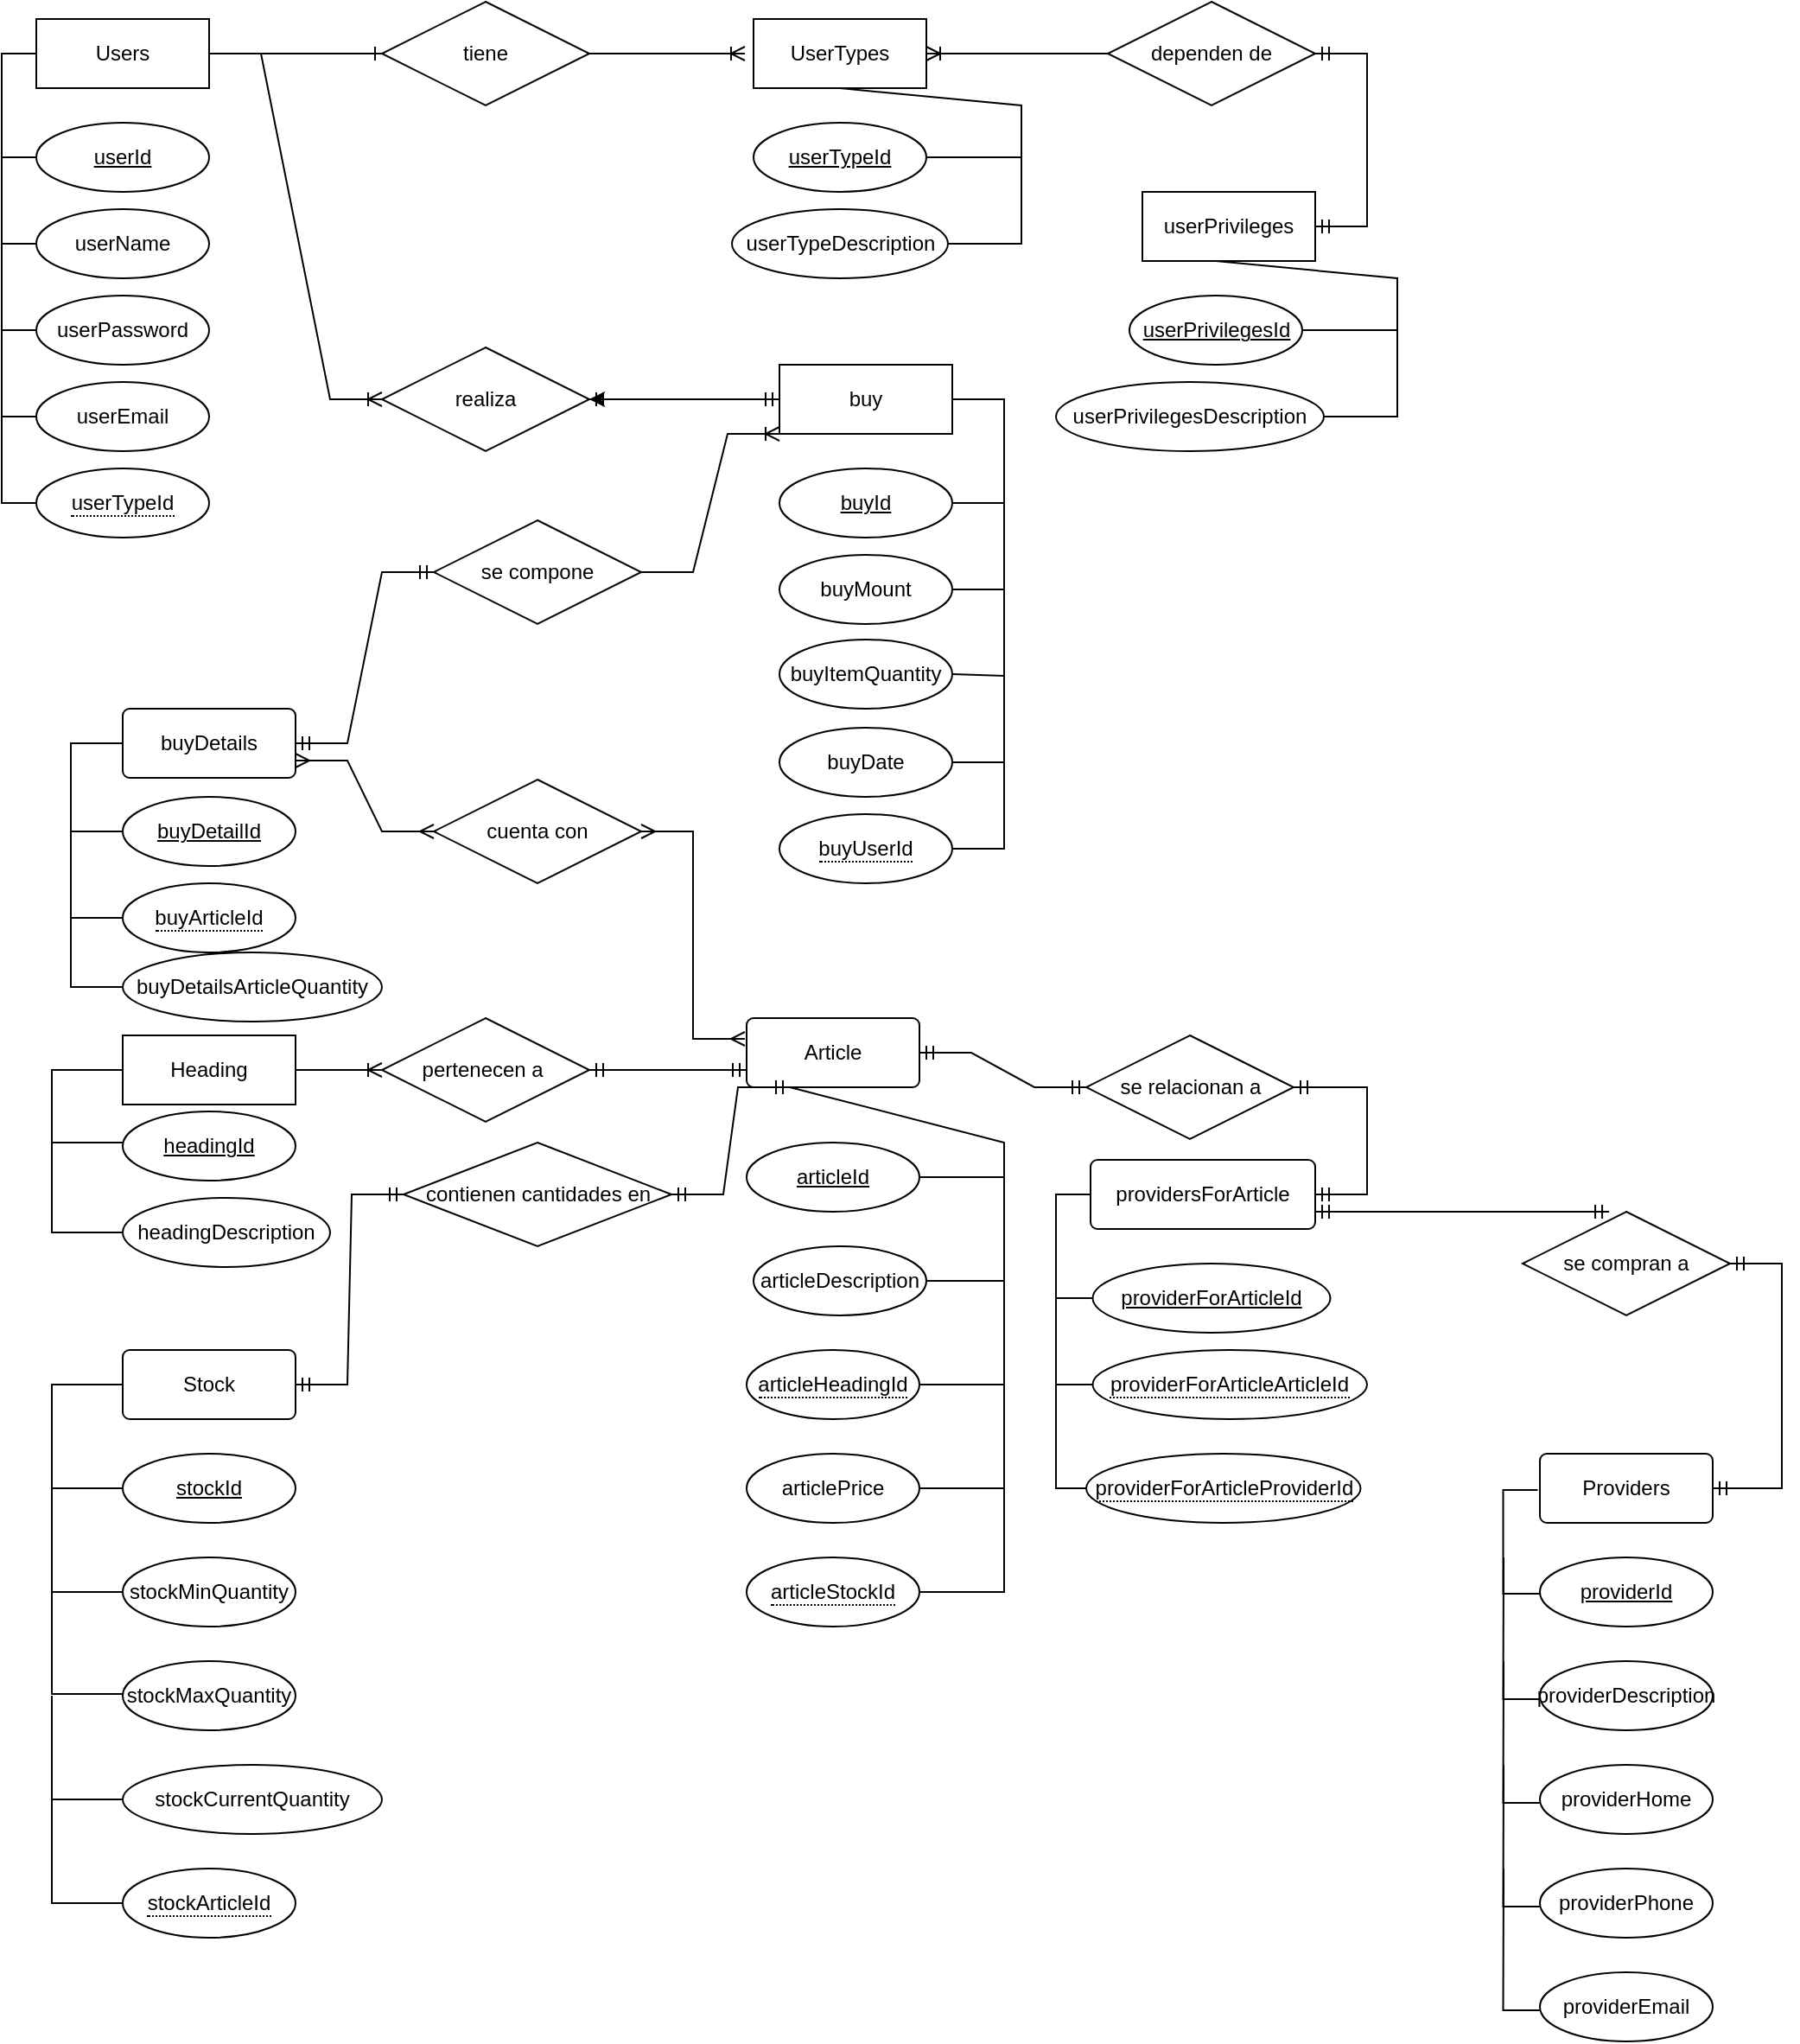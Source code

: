 <mxfile version="20.6.0" type="github">
  <diagram id="R2lEEEUBdFMjLlhIrx00" name="Page-1">
    <mxGraphModel dx="1153" dy="643" grid="1" gridSize="30" guides="1" tooltips="1" connect="1" arrows="1" fold="1" page="1" pageScale="1" pageWidth="850" pageHeight="1100" math="0" shadow="0" extFonts="Permanent Marker^https://fonts.googleapis.com/css?family=Permanent+Marker">
      <root>
        <mxCell id="0" />
        <mxCell id="1" parent="0" />
        <mxCell id="iz3OfNx--ajAL_2noXv3-14" value="Users" style="whiteSpace=wrap;html=1;align=center;" parent="1" vertex="1">
          <mxGeometry x="40" y="70" width="100" height="40" as="geometry" />
        </mxCell>
        <mxCell id="iz3OfNx--ajAL_2noXv3-16" value="UserTypes" style="whiteSpace=wrap;html=1;align=center;" parent="1" vertex="1">
          <mxGeometry x="455" y="70" width="100" height="40" as="geometry" />
        </mxCell>
        <mxCell id="iz3OfNx--ajAL_2noXv3-23" value="tiene" style="shape=rhombus;perimeter=rhombusPerimeter;whiteSpace=wrap;html=1;align=center;" parent="1" vertex="1">
          <mxGeometry x="240" y="60" width="120" height="60" as="geometry" />
        </mxCell>
        <mxCell id="iz3OfNx--ajAL_2noXv3-25" value="userId" style="ellipse;whiteSpace=wrap;html=1;align=center;fontStyle=4;" parent="1" vertex="1">
          <mxGeometry x="40" y="130" width="100" height="40" as="geometry" />
        </mxCell>
        <mxCell id="iz3OfNx--ajAL_2noXv3-26" value="userName" style="ellipse;whiteSpace=wrap;html=1;align=center;" parent="1" vertex="1">
          <mxGeometry x="40" y="180" width="100" height="40" as="geometry" />
        </mxCell>
        <mxCell id="iz3OfNx--ajAL_2noXv3-27" value="userPassword" style="ellipse;whiteSpace=wrap;html=1;align=center;" parent="1" vertex="1">
          <mxGeometry x="40" y="230" width="100" height="40" as="geometry" />
        </mxCell>
        <mxCell id="iz3OfNx--ajAL_2noXv3-28" value="userEmail" style="ellipse;whiteSpace=wrap;html=1;align=center;" parent="1" vertex="1">
          <mxGeometry x="40" y="280" width="100" height="40" as="geometry" />
        </mxCell>
        <mxCell id="iz3OfNx--ajAL_2noXv3-30" value="&lt;span style=&quot;border-bottom: 1px dotted&quot;&gt;userTypeId&lt;/span&gt;" style="ellipse;whiteSpace=wrap;html=1;align=center;" parent="1" vertex="1">
          <mxGeometry x="40" y="330" width="100" height="40" as="geometry" />
        </mxCell>
        <mxCell id="iz3OfNx--ajAL_2noXv3-32" value="" style="endArrow=none;html=1;rounded=0;entryX=0;entryY=0.5;entryDx=0;entryDy=0;exitX=0;exitY=0.5;exitDx=0;exitDy=0;" parent="1" source="iz3OfNx--ajAL_2noXv3-25" target="iz3OfNx--ajAL_2noXv3-14" edge="1">
          <mxGeometry width="50" height="50" relative="1" as="geometry">
            <mxPoint x="20" y="400" as="sourcePoint" />
            <mxPoint x="450" y="280" as="targetPoint" />
            <Array as="points">
              <mxPoint x="20" y="150" />
              <mxPoint x="20" y="90" />
            </Array>
          </mxGeometry>
        </mxCell>
        <mxCell id="iz3OfNx--ajAL_2noXv3-33" value="" style="endArrow=none;html=1;rounded=0;exitX=0;exitY=0.5;exitDx=0;exitDy=0;" parent="1" source="iz3OfNx--ajAL_2noXv3-26" edge="1">
          <mxGeometry width="50" height="50" relative="1" as="geometry">
            <mxPoint x="20" y="200" as="sourcePoint" />
            <mxPoint x="20" y="150" as="targetPoint" />
            <Array as="points">
              <mxPoint x="20" y="200" />
            </Array>
          </mxGeometry>
        </mxCell>
        <mxCell id="iz3OfNx--ajAL_2noXv3-34" value="" style="endArrow=none;html=1;rounded=0;exitX=0;exitY=0.5;exitDx=0;exitDy=0;" parent="1" source="iz3OfNx--ajAL_2noXv3-27" edge="1">
          <mxGeometry width="50" height="50" relative="1" as="geometry">
            <mxPoint x="20" y="270" as="sourcePoint" />
            <mxPoint x="20" y="200" as="targetPoint" />
            <Array as="points">
              <mxPoint x="20" y="250" />
            </Array>
          </mxGeometry>
        </mxCell>
        <mxCell id="iz3OfNx--ajAL_2noXv3-35" value="" style="endArrow=none;html=1;rounded=0;exitX=0;exitY=0.5;exitDx=0;exitDy=0;" parent="1" source="iz3OfNx--ajAL_2noXv3-28" edge="1">
          <mxGeometry width="50" height="50" relative="1" as="geometry">
            <mxPoint x="20" y="320" as="sourcePoint" />
            <mxPoint x="20" y="250" as="targetPoint" />
            <Array as="points">
              <mxPoint x="20" y="300" />
            </Array>
          </mxGeometry>
        </mxCell>
        <mxCell id="iz3OfNx--ajAL_2noXv3-38" value="userTypeDescription" style="ellipse;whiteSpace=wrap;html=1;align=center;" parent="1" vertex="1">
          <mxGeometry x="442.5" y="180" width="125" height="40" as="geometry" />
        </mxCell>
        <mxCell id="iz3OfNx--ajAL_2noXv3-39" value="userTypeId" style="ellipse;whiteSpace=wrap;html=1;align=center;fontStyle=4;" parent="1" vertex="1">
          <mxGeometry x="455" y="130" width="100" height="40" as="geometry" />
        </mxCell>
        <mxCell id="iz3OfNx--ajAL_2noXv3-40" value="" style="endArrow=none;html=1;rounded=0;exitX=1;exitY=0.5;exitDx=0;exitDy=0;entryX=0.5;entryY=1;entryDx=0;entryDy=0;" parent="1" source="iz3OfNx--ajAL_2noXv3-39" target="iz3OfNx--ajAL_2noXv3-16" edge="1">
          <mxGeometry width="50" height="50" relative="1" as="geometry">
            <mxPoint x="580" y="150" as="sourcePoint" />
            <mxPoint x="560" y="90" as="targetPoint" />
            <Array as="points">
              <mxPoint x="610" y="150" />
              <mxPoint x="610" y="120" />
            </Array>
          </mxGeometry>
        </mxCell>
        <mxCell id="iz3OfNx--ajAL_2noXv3-41" value="" style="endArrow=none;html=1;rounded=0;exitX=1;exitY=0.5;exitDx=0;exitDy=0;" parent="1" source="iz3OfNx--ajAL_2noXv3-38" edge="1">
          <mxGeometry width="50" height="50" relative="1" as="geometry">
            <mxPoint x="400" y="330" as="sourcePoint" />
            <mxPoint x="610" y="150" as="targetPoint" />
            <Array as="points">
              <mxPoint x="610" y="200" />
            </Array>
          </mxGeometry>
        </mxCell>
        <mxCell id="iz3OfNx--ajAL_2noXv3-45" value="realiza" style="shape=rhombus;perimeter=rhombusPerimeter;whiteSpace=wrap;html=1;align=center;" parent="1" vertex="1">
          <mxGeometry x="240" y="260" width="120" height="60" as="geometry" />
        </mxCell>
        <mxCell id="iz3OfNx--ajAL_2noXv3-49" value="" style="edgeStyle=orthogonalEdgeStyle;rounded=0;orthogonalLoop=1;jettySize=auto;html=1;" parent="1" source="iz3OfNx--ajAL_2noXv3-46" target="iz3OfNx--ajAL_2noXv3-45" edge="1">
          <mxGeometry relative="1" as="geometry" />
        </mxCell>
        <mxCell id="iz3OfNx--ajAL_2noXv3-46" value="buy" style="whiteSpace=wrap;html=1;align=center;" parent="1" vertex="1">
          <mxGeometry x="470" y="270" width="100" height="40" as="geometry" />
        </mxCell>
        <mxCell id="iz3OfNx--ajAL_2noXv3-47" value="" style="edgeStyle=entityRelationEdgeStyle;fontSize=12;html=1;endArrow=ERoneToMany;rounded=0;exitX=1;exitY=0.5;exitDx=0;exitDy=0;entryX=0;entryY=0.5;entryDx=0;entryDy=0;" parent="1" source="iz3OfNx--ajAL_2noXv3-14" target="iz3OfNx--ajAL_2noXv3-45" edge="1">
          <mxGeometry width="100" height="100" relative="1" as="geometry">
            <mxPoint x="360" y="400" as="sourcePoint" />
            <mxPoint x="460" y="300" as="targetPoint" />
          </mxGeometry>
        </mxCell>
        <mxCell id="iz3OfNx--ajAL_2noXv3-48" value="" style="edgeStyle=entityRelationEdgeStyle;fontSize=12;html=1;endArrow=ERmandOne;startArrow=ERmandOne;rounded=0;exitX=1;exitY=0.5;exitDx=0;exitDy=0;entryX=0;entryY=0.5;entryDx=0;entryDy=0;" parent="1" source="iz3OfNx--ajAL_2noXv3-45" target="iz3OfNx--ajAL_2noXv3-46" edge="1">
          <mxGeometry width="100" height="100" relative="1" as="geometry">
            <mxPoint x="360" y="400" as="sourcePoint" />
            <mxPoint x="460" y="300" as="targetPoint" />
          </mxGeometry>
        </mxCell>
        <mxCell id="iz3OfNx--ajAL_2noXv3-53" value="" style="edgeStyle=entityRelationEdgeStyle;fontSize=12;html=1;endArrow=ERone;endFill=1;rounded=0;entryX=0;entryY=0.5;entryDx=0;entryDy=0;" parent="1" target="iz3OfNx--ajAL_2noXv3-23" edge="1">
          <mxGeometry width="100" height="100" relative="1" as="geometry">
            <mxPoint x="150" y="90" as="sourcePoint" />
            <mxPoint x="460" y="300" as="targetPoint" />
          </mxGeometry>
        </mxCell>
        <mxCell id="iz3OfNx--ajAL_2noXv3-54" value="" style="edgeStyle=entityRelationEdgeStyle;fontSize=12;html=1;endArrow=ERoneToMany;rounded=0;exitX=1;exitY=0.5;exitDx=0;exitDy=0;" parent="1" source="iz3OfNx--ajAL_2noXv3-23" edge="1">
          <mxGeometry width="100" height="100" relative="1" as="geometry">
            <mxPoint x="360" y="400" as="sourcePoint" />
            <mxPoint x="450" y="90" as="targetPoint" />
          </mxGeometry>
        </mxCell>
        <mxCell id="iz3OfNx--ajAL_2noXv3-56" value="buyId" style="ellipse;whiteSpace=wrap;html=1;align=center;fontStyle=4;" parent="1" vertex="1">
          <mxGeometry x="470" y="330" width="100" height="40" as="geometry" />
        </mxCell>
        <mxCell id="iz3OfNx--ajAL_2noXv3-58" value="buyMount" style="ellipse;whiteSpace=wrap;html=1;align=center;" parent="1" vertex="1">
          <mxGeometry x="470" y="380" width="100" height="40" as="geometry" />
        </mxCell>
        <mxCell id="iz3OfNx--ajAL_2noXv3-59" value="buyItemQuantity" style="ellipse;whiteSpace=wrap;html=1;align=center;" parent="1" vertex="1">
          <mxGeometry x="470" y="429" width="100" height="40" as="geometry" />
        </mxCell>
        <mxCell id="iz3OfNx--ajAL_2noXv3-60" value="buyDate" style="ellipse;whiteSpace=wrap;html=1;align=center;" parent="1" vertex="1">
          <mxGeometry x="470" y="480" width="100" height="40" as="geometry" />
        </mxCell>
        <mxCell id="iz3OfNx--ajAL_2noXv3-62" value="" style="endArrow=none;html=1;rounded=0;entryX=1;entryY=0.5;entryDx=0;entryDy=0;exitX=1;exitY=0.5;exitDx=0;exitDy=0;" parent="1" source="iz3OfNx--ajAL_2noXv3-56" target="iz3OfNx--ajAL_2noXv3-46" edge="1">
          <mxGeometry width="50" height="50" relative="1" as="geometry">
            <mxPoint x="600" y="350" as="sourcePoint" />
            <mxPoint x="440" y="300" as="targetPoint" />
            <Array as="points">
              <mxPoint x="600" y="350" />
              <mxPoint x="600" y="290" />
            </Array>
          </mxGeometry>
        </mxCell>
        <mxCell id="iz3OfNx--ajAL_2noXv3-63" value="" style="endArrow=none;html=1;rounded=0;exitX=1;exitY=0.5;exitDx=0;exitDy=0;" parent="1" source="iz3OfNx--ajAL_2noXv3-58" edge="1">
          <mxGeometry width="50" height="50" relative="1" as="geometry">
            <mxPoint x="600" y="390" as="sourcePoint" />
            <mxPoint x="600" y="330" as="targetPoint" />
            <Array as="points">
              <mxPoint x="600" y="400" />
            </Array>
          </mxGeometry>
        </mxCell>
        <mxCell id="iz3OfNx--ajAL_2noXv3-64" value="" style="endArrow=none;html=1;rounded=0;exitX=1;exitY=0.5;exitDx=0;exitDy=0;" parent="1" source="iz3OfNx--ajAL_2noXv3-59" edge="1">
          <mxGeometry width="50" height="50" relative="1" as="geometry">
            <mxPoint x="390" y="350" as="sourcePoint" />
            <mxPoint x="600" y="390" as="targetPoint" />
            <Array as="points">
              <mxPoint x="600" y="450" />
            </Array>
          </mxGeometry>
        </mxCell>
        <mxCell id="iz3OfNx--ajAL_2noXv3-65" value="" style="endArrow=none;html=1;rounded=0;exitX=1;exitY=0.5;exitDx=0;exitDy=0;" parent="1" source="iz3OfNx--ajAL_2noXv3-60" edge="1">
          <mxGeometry width="50" height="50" relative="1" as="geometry">
            <mxPoint x="390" y="350" as="sourcePoint" />
            <mxPoint x="600" y="450" as="targetPoint" />
            <Array as="points">
              <mxPoint x="600" y="500" />
            </Array>
          </mxGeometry>
        </mxCell>
        <mxCell id="iz3OfNx--ajAL_2noXv3-66" value="" style="endArrow=none;html=1;rounded=0;" parent="1" edge="1">
          <mxGeometry width="50" height="50" relative="1" as="geometry">
            <mxPoint x="570" y="550" as="sourcePoint" />
            <mxPoint x="600" y="480" as="targetPoint" />
            <Array as="points">
              <mxPoint x="600" y="550" />
            </Array>
          </mxGeometry>
        </mxCell>
        <mxCell id="iz3OfNx--ajAL_2noXv3-67" value="buyDetails" style="rounded=1;arcSize=10;whiteSpace=wrap;html=1;align=center;" parent="1" vertex="1">
          <mxGeometry x="90" y="469" width="100" height="40" as="geometry" />
        </mxCell>
        <mxCell id="iz3OfNx--ajAL_2noXv3-68" value="se compone" style="shape=rhombus;perimeter=rhombusPerimeter;whiteSpace=wrap;html=1;align=center;" parent="1" vertex="1">
          <mxGeometry x="270" y="360" width="120" height="60" as="geometry" />
        </mxCell>
        <mxCell id="iz3OfNx--ajAL_2noXv3-69" value="" style="edgeStyle=entityRelationEdgeStyle;fontSize=12;html=1;endArrow=ERoneToMany;rounded=0;exitX=1;exitY=0.5;exitDx=0;exitDy=0;entryX=0;entryY=1;entryDx=0;entryDy=0;" parent="1" source="iz3OfNx--ajAL_2noXv3-68" target="iz3OfNx--ajAL_2noXv3-46" edge="1">
          <mxGeometry width="100" height="100" relative="1" as="geometry">
            <mxPoint x="360" y="370" as="sourcePoint" />
            <mxPoint x="465" y="310" as="targetPoint" />
          </mxGeometry>
        </mxCell>
        <mxCell id="iz3OfNx--ajAL_2noXv3-72" value="" style="edgeStyle=entityRelationEdgeStyle;fontSize=12;html=1;endArrow=ERmandOne;startArrow=ERmandOne;rounded=0;exitX=1;exitY=0.5;exitDx=0;exitDy=0;entryX=0;entryY=0.5;entryDx=0;entryDy=0;" parent="1" source="iz3OfNx--ajAL_2noXv3-67" target="iz3OfNx--ajAL_2noXv3-68" edge="1">
          <mxGeometry width="100" height="100" relative="1" as="geometry">
            <mxPoint x="360" y="370" as="sourcePoint" />
            <mxPoint x="330" y="420" as="targetPoint" />
          </mxGeometry>
        </mxCell>
        <mxCell id="iz3OfNx--ajAL_2noXv3-73" value="buyDetailId" style="ellipse;whiteSpace=wrap;html=1;align=center;fontStyle=4;" parent="1" vertex="1">
          <mxGeometry x="90" y="520" width="100" height="40" as="geometry" />
        </mxCell>
        <mxCell id="iz3OfNx--ajAL_2noXv3-77" value="buyDetailsArticleQuantity" style="ellipse;whiteSpace=wrap;html=1;align=center;" parent="1" vertex="1">
          <mxGeometry x="90" y="610" width="150" height="40" as="geometry" />
        </mxCell>
        <mxCell id="iz3OfNx--ajAL_2noXv3-78" value="" style="endArrow=none;html=1;rounded=0;entryX=0;entryY=0.5;entryDx=0;entryDy=0;exitX=0;exitY=0.5;exitDx=0;exitDy=0;" parent="1" source="iz3OfNx--ajAL_2noXv3-73" target="iz3OfNx--ajAL_2noXv3-67" edge="1">
          <mxGeometry width="50" height="50" relative="1" as="geometry">
            <mxPoint x="60" y="570" as="sourcePoint" />
            <mxPoint x="440" y="570" as="targetPoint" />
            <Array as="points">
              <mxPoint x="60" y="540" />
              <mxPoint x="60" y="489" />
            </Array>
          </mxGeometry>
        </mxCell>
        <mxCell id="iz3OfNx--ajAL_2noXv3-79" value="" style="endArrow=none;html=1;rounded=0;exitX=0;exitY=0.5;exitDx=0;exitDy=0;" parent="1" edge="1">
          <mxGeometry width="50" height="50" relative="1" as="geometry">
            <mxPoint x="90" y="590" as="sourcePoint" />
            <mxPoint x="60" y="540" as="targetPoint" />
            <Array as="points">
              <mxPoint x="60" y="590" />
            </Array>
          </mxGeometry>
        </mxCell>
        <mxCell id="iz3OfNx--ajAL_2noXv3-80" value="" style="endArrow=none;html=1;rounded=0;exitX=0;exitY=0.5;exitDx=0;exitDy=0;" parent="1" source="iz3OfNx--ajAL_2noXv3-77" edge="1">
          <mxGeometry width="50" height="50" relative="1" as="geometry">
            <mxPoint x="60" y="690" as="sourcePoint" />
            <mxPoint x="60" y="570" as="targetPoint" />
            <Array as="points">
              <mxPoint x="60" y="630" />
            </Array>
          </mxGeometry>
        </mxCell>
        <mxCell id="iz3OfNx--ajAL_2noXv3-83" value="&lt;span style=&quot;border-bottom: 1px dotted&quot;&gt;buyUserId&lt;/span&gt;" style="ellipse;whiteSpace=wrap;html=1;align=center;" parent="1" vertex="1">
          <mxGeometry x="470" y="530" width="100" height="40" as="geometry" />
        </mxCell>
        <mxCell id="iz3OfNx--ajAL_2noXv3-84" value="&lt;span style=&quot;border-bottom: 1px dotted&quot;&gt;buyArticleId&lt;/span&gt;" style="ellipse;whiteSpace=wrap;html=1;align=center;" parent="1" vertex="1">
          <mxGeometry x="90" y="570" width="100" height="40" as="geometry" />
        </mxCell>
        <mxCell id="iz3OfNx--ajAL_2noXv3-85" value="Article" style="rounded=1;arcSize=10;whiteSpace=wrap;html=1;align=center;" parent="1" vertex="1">
          <mxGeometry x="451" y="648" width="100" height="40" as="geometry" />
        </mxCell>
        <mxCell id="iz3OfNx--ajAL_2noXv3-86" value="cuenta con" style="shape=rhombus;perimeter=rhombusPerimeter;whiteSpace=wrap;html=1;align=center;" parent="1" vertex="1">
          <mxGeometry x="270" y="510" width="120" height="60" as="geometry" />
        </mxCell>
        <mxCell id="iz3OfNx--ajAL_2noXv3-88" value="" style="edgeStyle=entityRelationEdgeStyle;fontSize=12;html=1;endArrow=ERmany;startArrow=ERmany;rounded=0;exitX=1;exitY=0.75;exitDx=0;exitDy=0;entryX=0;entryY=0.5;entryDx=0;entryDy=0;" parent="1" source="iz3OfNx--ajAL_2noXv3-67" target="iz3OfNx--ajAL_2noXv3-86" edge="1">
          <mxGeometry width="100" height="100" relative="1" as="geometry">
            <mxPoint x="210" y="480" as="sourcePoint" />
            <mxPoint x="460" y="360" as="targetPoint" />
          </mxGeometry>
        </mxCell>
        <mxCell id="iz3OfNx--ajAL_2noXv3-91" value="" style="edgeStyle=entityRelationEdgeStyle;fontSize=12;html=1;endArrow=ERmany;startArrow=ERmany;rounded=0;exitX=1;exitY=0.5;exitDx=0;exitDy=0;" parent="1" source="iz3OfNx--ajAL_2noXv3-86" edge="1">
          <mxGeometry width="100" height="100" relative="1" as="geometry">
            <mxPoint x="360" y="460" as="sourcePoint" />
            <mxPoint x="450" y="660" as="targetPoint" />
          </mxGeometry>
        </mxCell>
        <mxCell id="iz3OfNx--ajAL_2noXv3-92" value="articleId" style="ellipse;whiteSpace=wrap;html=1;align=center;fontStyle=4;" parent="1" vertex="1">
          <mxGeometry x="451" y="720" width="100" height="40" as="geometry" />
        </mxCell>
        <mxCell id="iz3OfNx--ajAL_2noXv3-93" value="articleDescription" style="ellipse;whiteSpace=wrap;html=1;align=center;" parent="1" vertex="1">
          <mxGeometry x="455" y="780" width="100" height="40" as="geometry" />
        </mxCell>
        <mxCell id="iz3OfNx--ajAL_2noXv3-95" value="articlePrice" style="ellipse;whiteSpace=wrap;html=1;align=center;" parent="1" vertex="1">
          <mxGeometry x="451" y="900" width="100" height="40" as="geometry" />
        </mxCell>
        <mxCell id="iz3OfNx--ajAL_2noXv3-96" value="" style="endArrow=none;html=1;rounded=0;exitX=1;exitY=0.5;exitDx=0;exitDy=0;entryX=0.25;entryY=1;entryDx=0;entryDy=0;" parent="1" source="iz3OfNx--ajAL_2noXv3-92" target="iz3OfNx--ajAL_2noXv3-85" edge="1">
          <mxGeometry width="50" height="50" relative="1" as="geometry">
            <mxPoint x="600" y="750" as="sourcePoint" />
            <mxPoint x="510" y="690" as="targetPoint" />
            <Array as="points">
              <mxPoint x="600" y="740" />
              <mxPoint x="600" y="720" />
            </Array>
          </mxGeometry>
        </mxCell>
        <mxCell id="iz3OfNx--ajAL_2noXv3-99" value="" style="endArrow=none;html=1;rounded=0;exitX=1;exitY=0.5;exitDx=0;exitDy=0;" parent="1" source="iz3OfNx--ajAL_2noXv3-93" edge="1">
          <mxGeometry width="50" height="50" relative="1" as="geometry">
            <mxPoint x="570" y="780" as="sourcePoint" />
            <mxPoint x="600" y="720" as="targetPoint" />
            <Array as="points">
              <mxPoint x="600" y="800" />
            </Array>
          </mxGeometry>
        </mxCell>
        <mxCell id="iz3OfNx--ajAL_2noXv3-100" value="" style="endArrow=none;html=1;rounded=0;exitX=1;exitY=0.5;exitDx=0;exitDy=0;" parent="1" edge="1">
          <mxGeometry width="50" height="50" relative="1" as="geometry">
            <mxPoint x="551" y="860" as="sourcePoint" />
            <mxPoint x="600" y="780" as="targetPoint" />
            <Array as="points">
              <mxPoint x="600" y="860" />
            </Array>
          </mxGeometry>
        </mxCell>
        <mxCell id="iz3OfNx--ajAL_2noXv3-101" value="" style="endArrow=none;html=1;rounded=0;exitX=1;exitY=0.5;exitDx=0;exitDy=0;" parent="1" source="iz3OfNx--ajAL_2noXv3-95" edge="1">
          <mxGeometry width="50" height="50" relative="1" as="geometry">
            <mxPoint x="390" y="890" as="sourcePoint" />
            <mxPoint x="600" y="840" as="targetPoint" />
            <Array as="points">
              <mxPoint x="600" y="920" />
              <mxPoint x="600" y="900" />
            </Array>
          </mxGeometry>
        </mxCell>
        <mxCell id="utKZxhGcTdZNcPMmi7oR-1" value="" style="endArrow=none;html=1;rounded=0;exitX=0;exitY=0.5;exitDx=0;exitDy=0;" edge="1" parent="1" source="iz3OfNx--ajAL_2noXv3-30">
          <mxGeometry width="50" height="50" relative="1" as="geometry">
            <mxPoint x="40" y="330" as="sourcePoint" />
            <mxPoint x="20" y="280" as="targetPoint" />
            <Array as="points">
              <mxPoint x="20" y="350" />
            </Array>
          </mxGeometry>
        </mxCell>
        <mxCell id="utKZxhGcTdZNcPMmi7oR-2" value="dependen de" style="shape=rhombus;perimeter=rhombusPerimeter;whiteSpace=wrap;html=1;align=center;" vertex="1" parent="1">
          <mxGeometry x="660" y="60" width="120" height="60" as="geometry" />
        </mxCell>
        <mxCell id="utKZxhGcTdZNcPMmi7oR-4" value="" style="edgeStyle=entityRelationEdgeStyle;fontSize=12;html=1;endArrow=ERoneToMany;rounded=0;entryX=1;entryY=0.5;entryDx=0;entryDy=0;exitX=0;exitY=0.5;exitDx=0;exitDy=0;" edge="1" parent="1" source="utKZxhGcTdZNcPMmi7oR-2" target="iz3OfNx--ajAL_2noXv3-16">
          <mxGeometry width="100" height="100" relative="1" as="geometry">
            <mxPoint x="360" y="340" as="sourcePoint" />
            <mxPoint x="460" y="240" as="targetPoint" />
          </mxGeometry>
        </mxCell>
        <mxCell id="utKZxhGcTdZNcPMmi7oR-6" value="" style="edgeStyle=entityRelationEdgeStyle;fontSize=12;html=1;endArrow=ERmandOne;startArrow=ERmandOne;rounded=0;entryX=1;entryY=0.5;entryDx=0;entryDy=0;exitX=1;exitY=0.5;exitDx=0;exitDy=0;" edge="1" parent="1" source="utKZxhGcTdZNcPMmi7oR-7" target="utKZxhGcTdZNcPMmi7oR-2">
          <mxGeometry width="100" height="100" relative="1" as="geometry">
            <mxPoint x="780" y="180" as="sourcePoint" />
            <mxPoint x="460" y="240" as="targetPoint" />
          </mxGeometry>
        </mxCell>
        <mxCell id="utKZxhGcTdZNcPMmi7oR-7" value="userPrivileges" style="whiteSpace=wrap;html=1;align=center;" vertex="1" parent="1">
          <mxGeometry x="680" y="170" width="100" height="40" as="geometry" />
        </mxCell>
        <mxCell id="utKZxhGcTdZNcPMmi7oR-8" value="userPrivilegesDescription" style="ellipse;whiteSpace=wrap;html=1;align=center;" vertex="1" parent="1">
          <mxGeometry x="630" y="280" width="155" height="40" as="geometry" />
        </mxCell>
        <mxCell id="utKZxhGcTdZNcPMmi7oR-9" value="userPrivilegesId" style="ellipse;whiteSpace=wrap;html=1;align=center;fontStyle=4;" vertex="1" parent="1">
          <mxGeometry x="672.5" y="230" width="100" height="40" as="geometry" />
        </mxCell>
        <mxCell id="utKZxhGcTdZNcPMmi7oR-10" value="" style="endArrow=none;html=1;rounded=0;exitX=1;exitY=0.5;exitDx=0;exitDy=0;entryX=0.5;entryY=1;entryDx=0;entryDy=0;" edge="1" parent="1" source="utKZxhGcTdZNcPMmi7oR-9">
          <mxGeometry width="50" height="50" relative="1" as="geometry">
            <mxPoint x="797.5" y="250" as="sourcePoint" />
            <mxPoint x="722.5" y="210" as="targetPoint" />
            <Array as="points">
              <mxPoint x="827.5" y="250" />
              <mxPoint x="827.5" y="220" />
            </Array>
          </mxGeometry>
        </mxCell>
        <mxCell id="utKZxhGcTdZNcPMmi7oR-11" value="" style="endArrow=none;html=1;rounded=0;exitX=1;exitY=0.5;exitDx=0;exitDy=0;" edge="1" parent="1" source="utKZxhGcTdZNcPMmi7oR-8">
          <mxGeometry width="50" height="50" relative="1" as="geometry">
            <mxPoint x="617.5" y="430" as="sourcePoint" />
            <mxPoint x="827.5" y="250" as="targetPoint" />
            <Array as="points">
              <mxPoint x="827.5" y="300" />
            </Array>
          </mxGeometry>
        </mxCell>
        <mxCell id="utKZxhGcTdZNcPMmi7oR-12" value="&lt;span style=&quot;border-bottom: 1px dotted&quot;&gt;articleHeadingId&lt;/span&gt;" style="ellipse;whiteSpace=wrap;html=1;align=center;" vertex="1" parent="1">
          <mxGeometry x="451" y="840" width="100" height="40" as="geometry" />
        </mxCell>
        <mxCell id="utKZxhGcTdZNcPMmi7oR-13" value="&lt;span style=&quot;border-bottom: 1px dotted&quot;&gt;articleStockId&lt;/span&gt;" style="ellipse;whiteSpace=wrap;html=1;align=center;" vertex="1" parent="1">
          <mxGeometry x="451" y="960" width="100" height="40" as="geometry" />
        </mxCell>
        <mxCell id="utKZxhGcTdZNcPMmi7oR-14" value="" style="endArrow=none;html=1;rounded=0;exitX=1;exitY=0.5;exitDx=0;exitDy=0;" edge="1" parent="1" source="utKZxhGcTdZNcPMmi7oR-13">
          <mxGeometry width="50" height="50" relative="1" as="geometry">
            <mxPoint x="581" y="950" as="sourcePoint" />
            <mxPoint x="600" y="900" as="targetPoint" />
            <Array as="points">
              <mxPoint x="600" y="980" />
              <mxPoint x="600" y="950" />
            </Array>
          </mxGeometry>
        </mxCell>
        <mxCell id="utKZxhGcTdZNcPMmi7oR-15" value="pertenecen a&amp;nbsp;" style="shape=rhombus;perimeter=rhombusPerimeter;whiteSpace=wrap;html=1;align=center;" vertex="1" parent="1">
          <mxGeometry x="240" y="648" width="120" height="60" as="geometry" />
        </mxCell>
        <mxCell id="utKZxhGcTdZNcPMmi7oR-16" value="Heading" style="whiteSpace=wrap;html=1;align=center;" vertex="1" parent="1">
          <mxGeometry x="90" y="658" width="100" height="40" as="geometry" />
        </mxCell>
        <mxCell id="utKZxhGcTdZNcPMmi7oR-17" value="" style="edgeStyle=entityRelationEdgeStyle;fontSize=12;html=1;endArrow=ERmandOne;startArrow=ERmandOne;rounded=0;exitX=1;exitY=0.5;exitDx=0;exitDy=0;entryX=0;entryY=0.75;entryDx=0;entryDy=0;" edge="1" parent="1">
          <mxGeometry width="100" height="100" relative="1" as="geometry">
            <mxPoint x="360" y="678" as="sourcePoint" />
            <mxPoint x="451" y="678" as="targetPoint" />
          </mxGeometry>
        </mxCell>
        <mxCell id="utKZxhGcTdZNcPMmi7oR-18" value="" style="edgeStyle=entityRelationEdgeStyle;fontSize=12;html=1;endArrow=ERoneToMany;rounded=0;exitX=1;exitY=0.5;exitDx=0;exitDy=0;entryX=0;entryY=0.5;entryDx=0;entryDy=0;" edge="1" parent="1" source="utKZxhGcTdZNcPMmi7oR-16" target="utKZxhGcTdZNcPMmi7oR-15">
          <mxGeometry width="100" height="100" relative="1" as="geometry">
            <mxPoint x="360" y="790" as="sourcePoint" />
            <mxPoint x="460" y="690" as="targetPoint" />
          </mxGeometry>
        </mxCell>
        <mxCell id="utKZxhGcTdZNcPMmi7oR-19" value="headingId" style="ellipse;whiteSpace=wrap;html=1;align=center;fontStyle=4;" vertex="1" parent="1">
          <mxGeometry x="90" y="702" width="100" height="40" as="geometry" />
        </mxCell>
        <mxCell id="utKZxhGcTdZNcPMmi7oR-20" value="headingDescription" style="ellipse;whiteSpace=wrap;html=1;align=center;" vertex="1" parent="1">
          <mxGeometry x="90" y="752" width="120" height="40" as="geometry" />
        </mxCell>
        <mxCell id="utKZxhGcTdZNcPMmi7oR-21" value="" style="endArrow=none;html=1;rounded=0;entryX=0;entryY=0.5;entryDx=0;entryDy=0;" edge="1" parent="1" target="utKZxhGcTdZNcPMmi7oR-16">
          <mxGeometry width="50" height="50" relative="1" as="geometry">
            <mxPoint x="90" y="720" as="sourcePoint" />
            <mxPoint x="90" y="720" as="targetPoint" />
            <Array as="points">
              <mxPoint x="49" y="720" />
              <mxPoint x="49" y="678" />
            </Array>
          </mxGeometry>
        </mxCell>
        <mxCell id="utKZxhGcTdZNcPMmi7oR-22" value="" style="endArrow=none;html=1;rounded=0;exitX=0;exitY=0.5;exitDx=0;exitDy=0;" edge="1" parent="1" source="utKZxhGcTdZNcPMmi7oR-20">
          <mxGeometry width="50" height="50" relative="1" as="geometry">
            <mxPoint x="90" y="840" as="sourcePoint" />
            <mxPoint x="49" y="720" as="targetPoint" />
            <Array as="points">
              <mxPoint x="49" y="772" />
            </Array>
          </mxGeometry>
        </mxCell>
        <mxCell id="utKZxhGcTdZNcPMmi7oR-23" value="contienen cantidades en" style="shape=rhombus;perimeter=rhombusPerimeter;whiteSpace=wrap;html=1;align=center;" vertex="1" parent="1">
          <mxGeometry x="252.5" y="720" width="155" height="60" as="geometry" />
        </mxCell>
        <mxCell id="utKZxhGcTdZNcPMmi7oR-24" value="Stock" style="rounded=1;arcSize=10;whiteSpace=wrap;html=1;align=center;" vertex="1" parent="1">
          <mxGeometry x="90" y="840" width="100" height="40" as="geometry" />
        </mxCell>
        <mxCell id="utKZxhGcTdZNcPMmi7oR-25" value="" style="edgeStyle=entityRelationEdgeStyle;fontSize=12;html=1;endArrow=ERmandOne;startArrow=ERmandOne;rounded=0;entryX=0.25;entryY=1;entryDx=0;entryDy=0;" edge="1" parent="1" source="utKZxhGcTdZNcPMmi7oR-23" target="iz3OfNx--ajAL_2noXv3-85">
          <mxGeometry width="100" height="100" relative="1" as="geometry">
            <mxPoint x="365" y="720" as="sourcePoint" />
            <mxPoint x="510" y="690" as="targetPoint" />
          </mxGeometry>
        </mxCell>
        <mxCell id="utKZxhGcTdZNcPMmi7oR-26" value="" style="edgeStyle=entityRelationEdgeStyle;fontSize=12;html=1;endArrow=ERmandOne;startArrow=ERmandOne;rounded=0;exitX=1;exitY=0.5;exitDx=0;exitDy=0;entryX=0;entryY=0.5;entryDx=0;entryDy=0;" edge="1" parent="1" source="utKZxhGcTdZNcPMmi7oR-24" target="utKZxhGcTdZNcPMmi7oR-23">
          <mxGeometry width="100" height="100" relative="1" as="geometry">
            <mxPoint x="330" y="840" as="sourcePoint" />
            <mxPoint x="360" y="780" as="targetPoint" />
          </mxGeometry>
        </mxCell>
        <mxCell id="utKZxhGcTdZNcPMmi7oR-27" value="stockId" style="ellipse;whiteSpace=wrap;html=1;align=center;fontStyle=4;" vertex="1" parent="1">
          <mxGeometry x="90" y="900" width="100" height="40" as="geometry" />
        </mxCell>
        <mxCell id="utKZxhGcTdZNcPMmi7oR-28" value="stockMinQuantity" style="ellipse;whiteSpace=wrap;html=1;align=center;" vertex="1" parent="1">
          <mxGeometry x="90" y="960" width="100" height="40" as="geometry" />
        </mxCell>
        <mxCell id="utKZxhGcTdZNcPMmi7oR-29" value="stockMaxQuantity" style="ellipse;whiteSpace=wrap;html=1;align=center;" vertex="1" parent="1">
          <mxGeometry x="90" y="1020" width="100" height="40" as="geometry" />
        </mxCell>
        <mxCell id="utKZxhGcTdZNcPMmi7oR-30" value="stockCurrentQuantity" style="ellipse;whiteSpace=wrap;html=1;align=center;" vertex="1" parent="1">
          <mxGeometry x="90" y="1080" width="150" height="40" as="geometry" />
        </mxCell>
        <mxCell id="utKZxhGcTdZNcPMmi7oR-31" value="&lt;span style=&quot;border-bottom: 1px dotted&quot;&gt;stockArticleId&lt;/span&gt;" style="ellipse;whiteSpace=wrap;html=1;align=center;" vertex="1" parent="1">
          <mxGeometry x="90" y="1140" width="100" height="40" as="geometry" />
        </mxCell>
        <mxCell id="utKZxhGcTdZNcPMmi7oR-32" value="" style="endArrow=none;html=1;rounded=0;exitX=0;exitY=0.5;exitDx=0;exitDy=0;entryX=0;entryY=0.5;entryDx=0;entryDy=0;" edge="1" parent="1" source="utKZxhGcTdZNcPMmi7oR-27" target="utKZxhGcTdZNcPMmi7oR-24">
          <mxGeometry width="50" height="50" relative="1" as="geometry">
            <mxPoint y="940" as="sourcePoint" />
            <mxPoint y="860" as="targetPoint" />
            <Array as="points">
              <mxPoint x="49" y="920" />
              <mxPoint x="49" y="860" />
            </Array>
          </mxGeometry>
        </mxCell>
        <mxCell id="utKZxhGcTdZNcPMmi7oR-33" value="" style="endArrow=none;html=1;rounded=0;exitX=0;exitY=0.5;exitDx=0;exitDy=0;" edge="1" parent="1">
          <mxGeometry width="50" height="50" relative="1" as="geometry">
            <mxPoint x="90" y="980" as="sourcePoint" />
            <mxPoint x="49" y="920" as="targetPoint" />
            <Array as="points">
              <mxPoint x="49" y="980" />
              <mxPoint x="49" y="920" />
            </Array>
          </mxGeometry>
        </mxCell>
        <mxCell id="utKZxhGcTdZNcPMmi7oR-34" value="" style="endArrow=none;html=1;rounded=0;exitX=0;exitY=0.5;exitDx=0;exitDy=0;" edge="1" parent="1">
          <mxGeometry width="50" height="50" relative="1" as="geometry">
            <mxPoint x="90" y="1039" as="sourcePoint" />
            <mxPoint x="49" y="979" as="targetPoint" />
            <Array as="points">
              <mxPoint x="49" y="1039" />
              <mxPoint x="49" y="979" />
            </Array>
          </mxGeometry>
        </mxCell>
        <mxCell id="utKZxhGcTdZNcPMmi7oR-35" value="" style="endArrow=none;html=1;rounded=0;exitX=0;exitY=0.5;exitDx=0;exitDy=0;" edge="1" parent="1">
          <mxGeometry width="50" height="50" relative="1" as="geometry">
            <mxPoint x="90" y="1100" as="sourcePoint" />
            <mxPoint x="49" y="1040" as="targetPoint" />
            <Array as="points">
              <mxPoint x="49" y="1100" />
              <mxPoint x="49" y="1040" />
            </Array>
          </mxGeometry>
        </mxCell>
        <mxCell id="utKZxhGcTdZNcPMmi7oR-36" value="" style="endArrow=none;html=1;rounded=0;exitX=0;exitY=0.5;exitDx=0;exitDy=0;" edge="1" parent="1">
          <mxGeometry width="50" height="50" relative="1" as="geometry">
            <mxPoint x="90" y="1160" as="sourcePoint" />
            <mxPoint x="49" y="1100" as="targetPoint" />
            <Array as="points">
              <mxPoint x="49" y="1160" />
              <mxPoint x="49" y="1100" />
            </Array>
          </mxGeometry>
        </mxCell>
        <mxCell id="utKZxhGcTdZNcPMmi7oR-37" value="se relacionan a" style="shape=rhombus;perimeter=rhombusPerimeter;whiteSpace=wrap;html=1;align=center;" vertex="1" parent="1">
          <mxGeometry x="647.5" y="658" width="120" height="60" as="geometry" />
        </mxCell>
        <mxCell id="utKZxhGcTdZNcPMmi7oR-38" value="" style="edgeStyle=entityRelationEdgeStyle;fontSize=12;html=1;endArrow=ERmandOne;startArrow=ERmandOne;rounded=0;entryX=0;entryY=0.5;entryDx=0;entryDy=0;" edge="1" parent="1" source="iz3OfNx--ajAL_2noXv3-85" target="utKZxhGcTdZNcPMmi7oR-37">
          <mxGeometry width="100" height="100" relative="1" as="geometry">
            <mxPoint x="360" y="880" as="sourcePoint" />
            <mxPoint x="460" y="780" as="targetPoint" />
          </mxGeometry>
        </mxCell>
        <mxCell id="utKZxhGcTdZNcPMmi7oR-40" value="" style="edgeStyle=entityRelationEdgeStyle;fontSize=12;html=1;endArrow=ERmandOne;startArrow=ERmandOne;rounded=0;" edge="1" parent="1" target="utKZxhGcTdZNcPMmi7oR-37">
          <mxGeometry width="100" height="100" relative="1" as="geometry">
            <mxPoint x="780" y="750" as="sourcePoint" />
            <mxPoint x="460" y="780" as="targetPoint" />
          </mxGeometry>
        </mxCell>
        <mxCell id="utKZxhGcTdZNcPMmi7oR-41" value="providersForArticle" style="rounded=1;arcSize=10;whiteSpace=wrap;html=1;align=center;" vertex="1" parent="1">
          <mxGeometry x="650" y="730" width="130" height="40" as="geometry" />
        </mxCell>
        <mxCell id="utKZxhGcTdZNcPMmi7oR-42" value="providerForArticleId" style="ellipse;whiteSpace=wrap;html=1;align=center;fontStyle=4;" vertex="1" parent="1">
          <mxGeometry x="651.25" y="790" width="137.5" height="40" as="geometry" />
        </mxCell>
        <mxCell id="utKZxhGcTdZNcPMmi7oR-43" value="&lt;span style=&quot;border-bottom: 1px dotted&quot;&gt;providerForArticleArticleId&lt;/span&gt;" style="ellipse;whiteSpace=wrap;html=1;align=center;" vertex="1" parent="1">
          <mxGeometry x="651.25" y="840" width="158.75" height="40" as="geometry" />
        </mxCell>
        <mxCell id="utKZxhGcTdZNcPMmi7oR-44" value="&lt;span style=&quot;border-bottom: 1px dotted&quot;&gt;providerForArticleProviderId&lt;/span&gt;" style="ellipse;whiteSpace=wrap;html=1;align=center;" vertex="1" parent="1">
          <mxGeometry x="647.5" y="900" width="158.75" height="40" as="geometry" />
        </mxCell>
        <mxCell id="utKZxhGcTdZNcPMmi7oR-45" value="" style="endArrow=none;html=1;rounded=0;exitX=0;exitY=0.5;exitDx=0;exitDy=0;entryX=0;entryY=0.5;entryDx=0;entryDy=0;" edge="1" parent="1" source="utKZxhGcTdZNcPMmi7oR-42" target="utKZxhGcTdZNcPMmi7oR-41">
          <mxGeometry width="50" height="50" relative="1" as="geometry">
            <mxPoint x="581" y="770" as="sourcePoint" />
            <mxPoint x="506" y="718" as="targetPoint" />
            <Array as="points">
              <mxPoint x="630" y="810" />
              <mxPoint x="630" y="750" />
            </Array>
          </mxGeometry>
        </mxCell>
        <mxCell id="utKZxhGcTdZNcPMmi7oR-46" value="" style="endArrow=none;html=1;rounded=0;exitX=0;exitY=0.5;exitDx=0;exitDy=0;" edge="1" parent="1" source="utKZxhGcTdZNcPMmi7oR-43">
          <mxGeometry width="50" height="50" relative="1" as="geometry">
            <mxPoint x="630" y="870" as="sourcePoint" />
            <mxPoint x="630" y="810" as="targetPoint" />
            <Array as="points">
              <mxPoint x="630" y="860" />
            </Array>
          </mxGeometry>
        </mxCell>
        <mxCell id="utKZxhGcTdZNcPMmi7oR-47" value="" style="endArrow=none;html=1;rounded=0;exitX=0;exitY=0.5;exitDx=0;exitDy=0;" edge="1" parent="1" source="utKZxhGcTdZNcPMmi7oR-44">
          <mxGeometry width="50" height="50" relative="1" as="geometry">
            <mxPoint x="651.25" y="900" as="sourcePoint" />
            <mxPoint x="630" y="850" as="targetPoint" />
            <Array as="points">
              <mxPoint x="630" y="920" />
              <mxPoint x="630" y="900" />
            </Array>
          </mxGeometry>
        </mxCell>
        <mxCell id="utKZxhGcTdZNcPMmi7oR-49" value="se compran a" style="shape=rhombus;perimeter=rhombusPerimeter;whiteSpace=wrap;html=1;align=center;" vertex="1" parent="1">
          <mxGeometry x="900" y="760" width="120" height="60" as="geometry" />
        </mxCell>
        <mxCell id="utKZxhGcTdZNcPMmi7oR-50" value="" style="edgeStyle=entityRelationEdgeStyle;fontSize=12;html=1;endArrow=ERmandOne;startArrow=ERmandOne;rounded=0;entryX=1;entryY=0.75;entryDx=0;entryDy=0;exitX=0.417;exitY=0;exitDx=0;exitDy=0;exitPerimeter=0;" edge="1" parent="1" source="utKZxhGcTdZNcPMmi7oR-49" target="utKZxhGcTdZNcPMmi7oR-41">
          <mxGeometry width="100" height="100" relative="1" as="geometry">
            <mxPoint x="720" y="1070" as="sourcePoint" />
            <mxPoint x="797.5" y="718" as="targetPoint" />
          </mxGeometry>
        </mxCell>
        <mxCell id="utKZxhGcTdZNcPMmi7oR-51" value="" style="edgeStyle=entityRelationEdgeStyle;fontSize=12;html=1;endArrow=ERmandOne;startArrow=ERmandOne;rounded=0;exitX=1;exitY=0.5;exitDx=0;exitDy=0;" edge="1" parent="1" source="utKZxhGcTdZNcPMmi7oR-52" target="utKZxhGcTdZNcPMmi7oR-49">
          <mxGeometry width="100" height="100" relative="1" as="geometry">
            <mxPoint x="840" y="990" as="sourcePoint" />
            <mxPoint x="460" y="780" as="targetPoint" />
          </mxGeometry>
        </mxCell>
        <mxCell id="utKZxhGcTdZNcPMmi7oR-52" value="Providers" style="rounded=1;arcSize=10;whiteSpace=wrap;html=1;align=center;" vertex="1" parent="1">
          <mxGeometry x="910" y="900" width="100" height="40" as="geometry" />
        </mxCell>
        <mxCell id="utKZxhGcTdZNcPMmi7oR-53" value="providerId" style="ellipse;whiteSpace=wrap;html=1;align=center;fontStyle=4;" vertex="1" parent="1">
          <mxGeometry x="910" y="960" width="100" height="40" as="geometry" />
        </mxCell>
        <mxCell id="utKZxhGcTdZNcPMmi7oR-54" value="providerDescription" style="ellipse;whiteSpace=wrap;html=1;align=center;" vertex="1" parent="1">
          <mxGeometry x="910" y="1020" width="100" height="40" as="geometry" />
        </mxCell>
        <mxCell id="utKZxhGcTdZNcPMmi7oR-55" value="providerHome" style="ellipse;whiteSpace=wrap;html=1;align=center;" vertex="1" parent="1">
          <mxGeometry x="910" y="1080" width="100" height="40" as="geometry" />
        </mxCell>
        <mxCell id="utKZxhGcTdZNcPMmi7oR-56" value="providerPhone" style="ellipse;whiteSpace=wrap;html=1;align=center;" vertex="1" parent="1">
          <mxGeometry x="910" y="1140" width="100" height="40" as="geometry" />
        </mxCell>
        <mxCell id="utKZxhGcTdZNcPMmi7oR-57" value="providerEmail" style="ellipse;whiteSpace=wrap;html=1;align=center;" vertex="1" parent="1">
          <mxGeometry x="910" y="1200" width="100" height="40" as="geometry" />
        </mxCell>
        <mxCell id="utKZxhGcTdZNcPMmi7oR-58" value="" style="endArrow=none;html=1;rounded=0;exitX=0;exitY=0.5;exitDx=0;exitDy=0;entryX=0;entryY=0.5;entryDx=0;entryDy=0;" edge="1" parent="1">
          <mxGeometry width="50" height="50" relative="1" as="geometry">
            <mxPoint x="910" y="981" as="sourcePoint" />
            <mxPoint x="908.75" y="921" as="targetPoint" />
            <Array as="points">
              <mxPoint x="888.75" y="981" />
              <mxPoint x="888.75" y="921" />
            </Array>
          </mxGeometry>
        </mxCell>
        <mxCell id="utKZxhGcTdZNcPMmi7oR-60" value="" style="endArrow=none;html=1;rounded=0;exitX=0;exitY=0.5;exitDx=0;exitDy=0;" edge="1" parent="1">
          <mxGeometry width="50" height="50" relative="1" as="geometry">
            <mxPoint x="910.0" y="1042" as="sourcePoint" />
            <mxPoint x="889" y="960" as="targetPoint" />
            <Array as="points">
              <mxPoint x="888.75" y="1042" />
            </Array>
          </mxGeometry>
        </mxCell>
        <mxCell id="utKZxhGcTdZNcPMmi7oR-61" value="" style="endArrow=none;html=1;rounded=0;exitX=0;exitY=0.5;exitDx=0;exitDy=0;" edge="1" parent="1">
          <mxGeometry width="50" height="50" relative="1" as="geometry">
            <mxPoint x="910.0" y="1102" as="sourcePoint" />
            <mxPoint x="889" y="1020" as="targetPoint" />
            <Array as="points">
              <mxPoint x="888.75" y="1102" />
            </Array>
          </mxGeometry>
        </mxCell>
        <mxCell id="utKZxhGcTdZNcPMmi7oR-62" value="" style="endArrow=none;html=1;rounded=0;exitX=0;exitY=0.5;exitDx=0;exitDy=0;" edge="1" parent="1">
          <mxGeometry width="50" height="50" relative="1" as="geometry">
            <mxPoint x="910.0" y="1162" as="sourcePoint" />
            <mxPoint x="889" y="1080" as="targetPoint" />
            <Array as="points">
              <mxPoint x="888.75" y="1162" />
            </Array>
          </mxGeometry>
        </mxCell>
        <mxCell id="utKZxhGcTdZNcPMmi7oR-63" value="" style="endArrow=none;html=1;rounded=0;exitX=0;exitY=0.5;exitDx=0;exitDy=0;" edge="1" parent="1">
          <mxGeometry width="50" height="50" relative="1" as="geometry">
            <mxPoint x="910.0" y="1222" as="sourcePoint" />
            <mxPoint x="889" y="1140" as="targetPoint" />
            <Array as="points">
              <mxPoint x="888.75" y="1222" />
            </Array>
          </mxGeometry>
        </mxCell>
      </root>
    </mxGraphModel>
  </diagram>
</mxfile>
